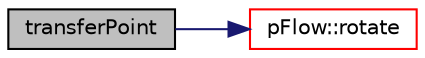 digraph "transferPoint"
{
 // LATEX_PDF_SIZE
  edge [fontname="Helvetica",fontsize="10",labelfontname="Helvetica",labelfontsize="10"];
  node [fontname="Helvetica",fontsize="10",shape=record];
  rankdir="LR";
  Node1 [label="transferPoint",height=0.2,width=0.4,color="black", fillcolor="grey75", style="filled", fontcolor="black",tooltip=" "];
  Node1 -> Node2 [color="midnightblue",fontsize="10",style="solid",fontname="Helvetica"];
  Node2 [label="pFlow::rotate",height=0.2,width=0.4,color="red", fillcolor="white", style="filled",URL="$namespacepFlow.html#a6f4044c7f1fb22d2d31650cfd517e5b5",tooltip=" "];
}
